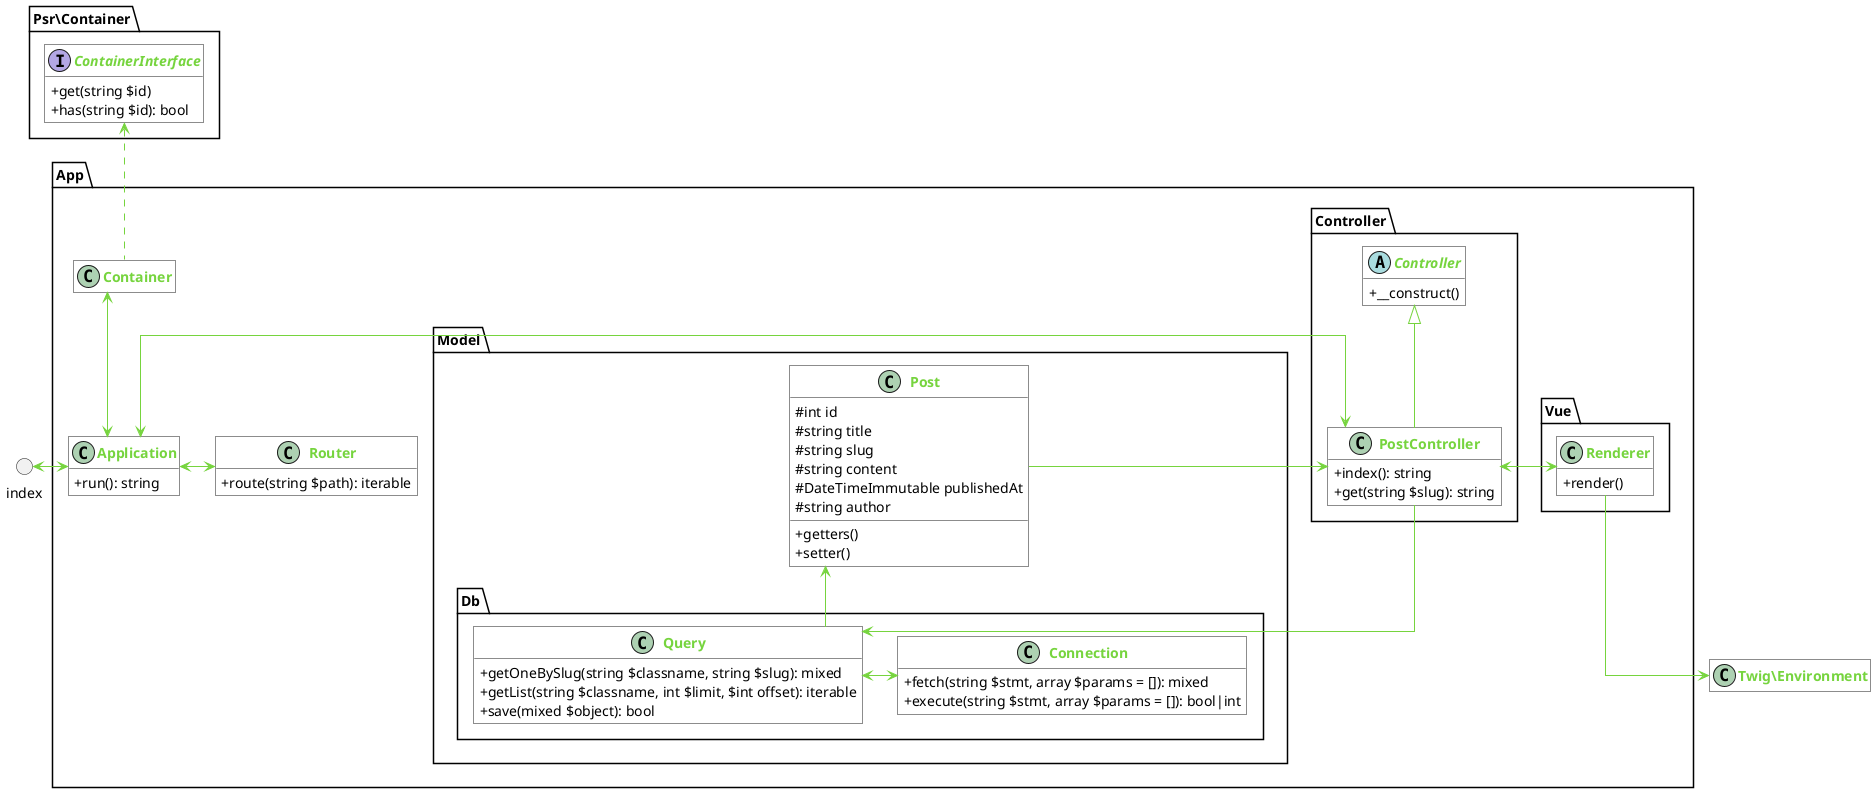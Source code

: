 @startuml
'https://plantuml.com/class-diagram

'scale 400 height
skinparam RoundCorner 0
skinparam classFontColor 76d43e
skinparam classBackgroundColor fff
skinparam classFontStyle bold
skinparam classAttributeIconSize 0
skinparam ArrowColor 76d43e
skinparam linetype ortho
hide empty members

circle index

namespace App {
    class Application {
        + run(): string
    }
    class Router {
        + route(string $path): iterable
    }
    class Container {}

    namespace Controller {
        abstract class Controller {
            + __construct()
        }
        class PostController extends Controller {
            + index(): string
            + get(string $slug): string
        }
    }

    namespace Model {
        class Post {
            # int id
            # string title
            # string slug
            # string content
            # DateTimeImmutable publishedAt
            # string author
            + getters()
            + setter()
        }
        namespace Db {
            class Query {
                + getOneBySlug(string $classname, string $slug): mixed
                + getList(string $classname, int $limit, $int offset): iterable
                + save(mixed $object): bool
            }
            class Connection {
                + fetch(string $stmt, array $params = []): mixed
                + execute(string $stmt, array $params = []): bool|int
            }
        }
    }
    namespace Vue {
        class Renderer {
            + render()
        }
    }
}

namespace Psr\Container {
    interface ContainerInterface {
        + get(string $id)
        + has(string $id): bool
    }
}

index <-> Application
Application <-> Router
Application <-up-> Container
Container .up.> ContainerInterface
Application <-> PostController
PostController --> Query
Query <-> Connection
Query -up-> Post
Post --> PostController
PostController <-> Renderer
Renderer --> Twig\Environment

@enduml
